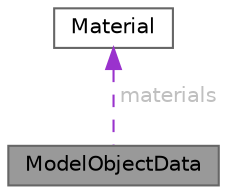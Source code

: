 digraph "ModelObjectData"
{
 // LATEX_PDF_SIZE
  bgcolor="transparent";
  edge [fontname=Helvetica,fontsize=10,labelfontname=Helvetica,labelfontsize=10];
  node [fontname=Helvetica,fontsize=10,shape=box,height=0.2,width=0.4];
  Node1 [id="Node000001",label="ModelObjectData",height=0.2,width=0.4,color="gray40", fillcolor="grey60", style="filled", fontcolor="black",tooltip="Structure representing the data of a 3D model object."];
  Node2 -> Node1 [id="edge1_Node000001_Node000002",dir="back",color="darkorchid3",style="dashed",tooltip=" ",label=" materials",fontcolor="grey" ];
  Node2 [id="Node000002",label="Material",height=0.2,width=0.4,color="gray40", fillcolor="white", style="filled",URL="$structMaterial.html",tooltip="Structure representing a material with various properties."];
}
